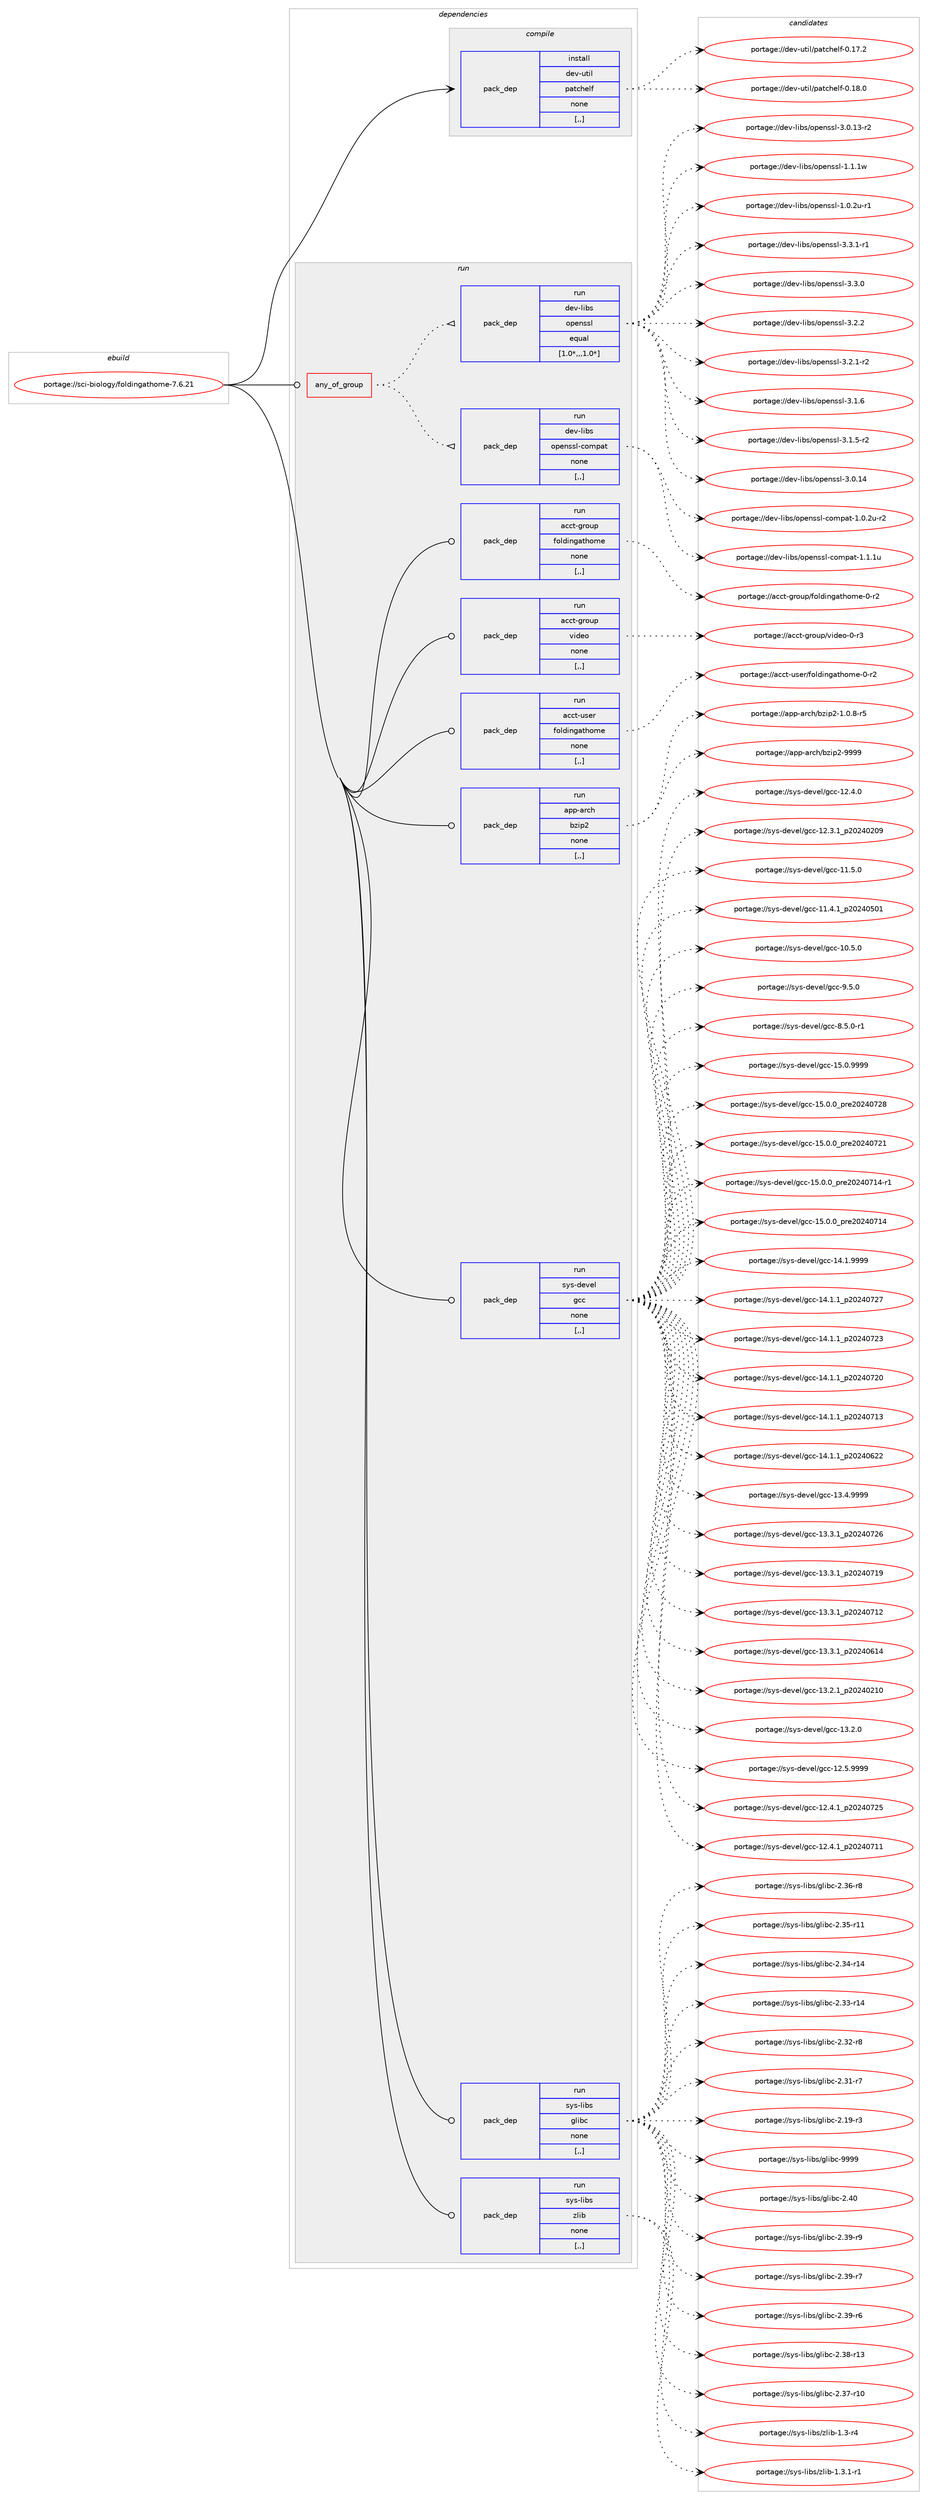 digraph prolog {

# *************
# Graph options
# *************

newrank=true;
concentrate=true;
compound=true;
graph [rankdir=LR,fontname=Helvetica,fontsize=10,ranksep=1.5];#, ranksep=2.5, nodesep=0.2];
edge  [arrowhead=vee];
node  [fontname=Helvetica,fontsize=10];

# **********
# The ebuild
# **********

subgraph cluster_leftcol {
color=gray;
label=<<i>ebuild</i>>;
id [label="portage://sci-biology/foldingathome-7.6.21", color=red, width=4, href="../sci-biology/foldingathome-7.6.21.svg"];
}

# ****************
# The dependencies
# ****************

subgraph cluster_midcol {
color=gray;
label=<<i>dependencies</i>>;
subgraph cluster_compile {
fillcolor="#eeeeee";
style=filled;
label=<<i>compile</i>>;
subgraph pack285688 {
dependency392418 [label=<<TABLE BORDER="0" CELLBORDER="1" CELLSPACING="0" CELLPADDING="4" WIDTH="220"><TR><TD ROWSPAN="6" CELLPADDING="30">pack_dep</TD></TR><TR><TD WIDTH="110">install</TD></TR><TR><TD>dev-util</TD></TR><TR><TD>patchelf</TD></TR><TR><TD>none</TD></TR><TR><TD>[,,]</TD></TR></TABLE>>, shape=none, color=blue];
}
id:e -> dependency392418:w [weight=20,style="solid",arrowhead="vee"];
}
subgraph cluster_compileandrun {
fillcolor="#eeeeee";
style=filled;
label=<<i>compile and run</i>>;
}
subgraph cluster_run {
fillcolor="#eeeeee";
style=filled;
label=<<i>run</i>>;
subgraph any2602 {
dependency392419 [label=<<TABLE BORDER="0" CELLBORDER="1" CELLSPACING="0" CELLPADDING="4"><TR><TD CELLPADDING="10">any_of_group</TD></TR></TABLE>>, shape=none, color=red];subgraph pack285689 {
dependency392420 [label=<<TABLE BORDER="0" CELLBORDER="1" CELLSPACING="0" CELLPADDING="4" WIDTH="220"><TR><TD ROWSPAN="6" CELLPADDING="30">pack_dep</TD></TR><TR><TD WIDTH="110">run</TD></TR><TR><TD>dev-libs</TD></TR><TR><TD>openssl-compat</TD></TR><TR><TD>none</TD></TR><TR><TD>[,,]</TD></TR></TABLE>>, shape=none, color=blue];
}
dependency392419:e -> dependency392420:w [weight=20,style="dotted",arrowhead="oinv"];
subgraph pack285690 {
dependency392421 [label=<<TABLE BORDER="0" CELLBORDER="1" CELLSPACING="0" CELLPADDING="4" WIDTH="220"><TR><TD ROWSPAN="6" CELLPADDING="30">pack_dep</TD></TR><TR><TD WIDTH="110">run</TD></TR><TR><TD>dev-libs</TD></TR><TR><TD>openssl</TD></TR><TR><TD>equal</TD></TR><TR><TD>[1.0*,,,1.0*]</TD></TR></TABLE>>, shape=none, color=blue];
}
dependency392419:e -> dependency392421:w [weight=20,style="dotted",arrowhead="oinv"];
}
id:e -> dependency392419:w [weight=20,style="solid",arrowhead="odot"];
subgraph pack285691 {
dependency392422 [label=<<TABLE BORDER="0" CELLBORDER="1" CELLSPACING="0" CELLPADDING="4" WIDTH="220"><TR><TD ROWSPAN="6" CELLPADDING="30">pack_dep</TD></TR><TR><TD WIDTH="110">run</TD></TR><TR><TD>acct-group</TD></TR><TR><TD>foldingathome</TD></TR><TR><TD>none</TD></TR><TR><TD>[,,]</TD></TR></TABLE>>, shape=none, color=blue];
}
id:e -> dependency392422:w [weight=20,style="solid",arrowhead="odot"];
subgraph pack285692 {
dependency392423 [label=<<TABLE BORDER="0" CELLBORDER="1" CELLSPACING="0" CELLPADDING="4" WIDTH="220"><TR><TD ROWSPAN="6" CELLPADDING="30">pack_dep</TD></TR><TR><TD WIDTH="110">run</TD></TR><TR><TD>acct-group</TD></TR><TR><TD>video</TD></TR><TR><TD>none</TD></TR><TR><TD>[,,]</TD></TR></TABLE>>, shape=none, color=blue];
}
id:e -> dependency392423:w [weight=20,style="solid",arrowhead="odot"];
subgraph pack285693 {
dependency392424 [label=<<TABLE BORDER="0" CELLBORDER="1" CELLSPACING="0" CELLPADDING="4" WIDTH="220"><TR><TD ROWSPAN="6" CELLPADDING="30">pack_dep</TD></TR><TR><TD WIDTH="110">run</TD></TR><TR><TD>acct-user</TD></TR><TR><TD>foldingathome</TD></TR><TR><TD>none</TD></TR><TR><TD>[,,]</TD></TR></TABLE>>, shape=none, color=blue];
}
id:e -> dependency392424:w [weight=20,style="solid",arrowhead="odot"];
subgraph pack285694 {
dependency392425 [label=<<TABLE BORDER="0" CELLBORDER="1" CELLSPACING="0" CELLPADDING="4" WIDTH="220"><TR><TD ROWSPAN="6" CELLPADDING="30">pack_dep</TD></TR><TR><TD WIDTH="110">run</TD></TR><TR><TD>app-arch</TD></TR><TR><TD>bzip2</TD></TR><TR><TD>none</TD></TR><TR><TD>[,,]</TD></TR></TABLE>>, shape=none, color=blue];
}
id:e -> dependency392425:w [weight=20,style="solid",arrowhead="odot"];
subgraph pack285695 {
dependency392426 [label=<<TABLE BORDER="0" CELLBORDER="1" CELLSPACING="0" CELLPADDING="4" WIDTH="220"><TR><TD ROWSPAN="6" CELLPADDING="30">pack_dep</TD></TR><TR><TD WIDTH="110">run</TD></TR><TR><TD>sys-devel</TD></TR><TR><TD>gcc</TD></TR><TR><TD>none</TD></TR><TR><TD>[,,]</TD></TR></TABLE>>, shape=none, color=blue];
}
id:e -> dependency392426:w [weight=20,style="solid",arrowhead="odot"];
subgraph pack285696 {
dependency392427 [label=<<TABLE BORDER="0" CELLBORDER="1" CELLSPACING="0" CELLPADDING="4" WIDTH="220"><TR><TD ROWSPAN="6" CELLPADDING="30">pack_dep</TD></TR><TR><TD WIDTH="110">run</TD></TR><TR><TD>sys-libs</TD></TR><TR><TD>glibc</TD></TR><TR><TD>none</TD></TR><TR><TD>[,,]</TD></TR></TABLE>>, shape=none, color=blue];
}
id:e -> dependency392427:w [weight=20,style="solid",arrowhead="odot"];
subgraph pack285697 {
dependency392428 [label=<<TABLE BORDER="0" CELLBORDER="1" CELLSPACING="0" CELLPADDING="4" WIDTH="220"><TR><TD ROWSPAN="6" CELLPADDING="30">pack_dep</TD></TR><TR><TD WIDTH="110">run</TD></TR><TR><TD>sys-libs</TD></TR><TR><TD>zlib</TD></TR><TR><TD>none</TD></TR><TR><TD>[,,]</TD></TR></TABLE>>, shape=none, color=blue];
}
id:e -> dependency392428:w [weight=20,style="solid",arrowhead="odot"];
}
}

# **************
# The candidates
# **************

subgraph cluster_choices {
rank=same;
color=gray;
label=<<i>candidates</i>>;

subgraph choice285688 {
color=black;
nodesep=1;
choice1001011184511711610510847112971169910410110810245484649564648 [label="portage://dev-util/patchelf-0.18.0", color=red, width=4,href="../dev-util/patchelf-0.18.0.svg"];
choice1001011184511711610510847112971169910410110810245484649554650 [label="portage://dev-util/patchelf-0.17.2", color=red, width=4,href="../dev-util/patchelf-0.17.2.svg"];
dependency392418:e -> choice1001011184511711610510847112971169910410110810245484649564648:w [style=dotted,weight="100"];
dependency392418:e -> choice1001011184511711610510847112971169910410110810245484649554650:w [style=dotted,weight="100"];
}
subgraph choice285689 {
color=black;
nodesep=1;
choice100101118451081059811547111112101110115115108459911110911297116454946494649117 [label="portage://dev-libs/openssl-compat-1.1.1u", color=red, width=4,href="../dev-libs/openssl-compat-1.1.1u.svg"];
choice1001011184510810598115471111121011101151151084599111109112971164549464846501174511450 [label="portage://dev-libs/openssl-compat-1.0.2u-r2", color=red, width=4,href="../dev-libs/openssl-compat-1.0.2u-r2.svg"];
dependency392420:e -> choice100101118451081059811547111112101110115115108459911110911297116454946494649117:w [style=dotted,weight="100"];
dependency392420:e -> choice1001011184510810598115471111121011101151151084599111109112971164549464846501174511450:w [style=dotted,weight="100"];
}
subgraph choice285690 {
color=black;
nodesep=1;
choice1001011184510810598115471111121011101151151084551465146494511449 [label="portage://dev-libs/openssl-3.3.1-r1", color=red, width=4,href="../dev-libs/openssl-3.3.1-r1.svg"];
choice100101118451081059811547111112101110115115108455146514648 [label="portage://dev-libs/openssl-3.3.0", color=red, width=4,href="../dev-libs/openssl-3.3.0.svg"];
choice100101118451081059811547111112101110115115108455146504650 [label="portage://dev-libs/openssl-3.2.2", color=red, width=4,href="../dev-libs/openssl-3.2.2.svg"];
choice1001011184510810598115471111121011101151151084551465046494511450 [label="portage://dev-libs/openssl-3.2.1-r2", color=red, width=4,href="../dev-libs/openssl-3.2.1-r2.svg"];
choice100101118451081059811547111112101110115115108455146494654 [label="portage://dev-libs/openssl-3.1.6", color=red, width=4,href="../dev-libs/openssl-3.1.6.svg"];
choice1001011184510810598115471111121011101151151084551464946534511450 [label="portage://dev-libs/openssl-3.1.5-r2", color=red, width=4,href="../dev-libs/openssl-3.1.5-r2.svg"];
choice10010111845108105981154711111210111011511510845514648464952 [label="portage://dev-libs/openssl-3.0.14", color=red, width=4,href="../dev-libs/openssl-3.0.14.svg"];
choice100101118451081059811547111112101110115115108455146484649514511450 [label="portage://dev-libs/openssl-3.0.13-r2", color=red, width=4,href="../dev-libs/openssl-3.0.13-r2.svg"];
choice100101118451081059811547111112101110115115108454946494649119 [label="portage://dev-libs/openssl-1.1.1w", color=red, width=4,href="../dev-libs/openssl-1.1.1w.svg"];
choice1001011184510810598115471111121011101151151084549464846501174511449 [label="portage://dev-libs/openssl-1.0.2u-r1", color=red, width=4,href="../dev-libs/openssl-1.0.2u-r1.svg"];
dependency392421:e -> choice1001011184510810598115471111121011101151151084551465146494511449:w [style=dotted,weight="100"];
dependency392421:e -> choice100101118451081059811547111112101110115115108455146514648:w [style=dotted,weight="100"];
dependency392421:e -> choice100101118451081059811547111112101110115115108455146504650:w [style=dotted,weight="100"];
dependency392421:e -> choice1001011184510810598115471111121011101151151084551465046494511450:w [style=dotted,weight="100"];
dependency392421:e -> choice100101118451081059811547111112101110115115108455146494654:w [style=dotted,weight="100"];
dependency392421:e -> choice1001011184510810598115471111121011101151151084551464946534511450:w [style=dotted,weight="100"];
dependency392421:e -> choice10010111845108105981154711111210111011511510845514648464952:w [style=dotted,weight="100"];
dependency392421:e -> choice100101118451081059811547111112101110115115108455146484649514511450:w [style=dotted,weight="100"];
dependency392421:e -> choice100101118451081059811547111112101110115115108454946494649119:w [style=dotted,weight="100"];
dependency392421:e -> choice1001011184510810598115471111121011101151151084549464846501174511449:w [style=dotted,weight="100"];
}
subgraph choice285691 {
color=black;
nodesep=1;
choice97999911645103114111117112471021111081001051101039711610411110910145484511450 [label="portage://acct-group/foldingathome-0-r2", color=red, width=4,href="../acct-group/foldingathome-0-r2.svg"];
dependency392422:e -> choice97999911645103114111117112471021111081001051101039711610411110910145484511450:w [style=dotted,weight="100"];
}
subgraph choice285692 {
color=black;
nodesep=1;
choice979999116451031141111171124711810510010111145484511451 [label="portage://acct-group/video-0-r3", color=red, width=4,href="../acct-group/video-0-r3.svg"];
dependency392423:e -> choice979999116451031141111171124711810510010111145484511451:w [style=dotted,weight="100"];
}
subgraph choice285693 {
color=black;
nodesep=1;
choice97999911645117115101114471021111081001051101039711610411110910145484511450 [label="portage://acct-user/foldingathome-0-r2", color=red, width=4,href="../acct-user/foldingathome-0-r2.svg"];
dependency392424:e -> choice97999911645117115101114471021111081001051101039711610411110910145484511450:w [style=dotted,weight="100"];
}
subgraph choice285694 {
color=black;
nodesep=1;
choice971121124597114991044798122105112504557575757 [label="portage://app-arch/bzip2-9999", color=red, width=4,href="../app-arch/bzip2-9999.svg"];
choice971121124597114991044798122105112504549464846564511453 [label="portage://app-arch/bzip2-1.0.8-r5", color=red, width=4,href="../app-arch/bzip2-1.0.8-r5.svg"];
dependency392425:e -> choice971121124597114991044798122105112504557575757:w [style=dotted,weight="100"];
dependency392425:e -> choice971121124597114991044798122105112504549464846564511453:w [style=dotted,weight="100"];
}
subgraph choice285695 {
color=black;
nodesep=1;
choice1151211154510010111810110847103999945495346484657575757 [label="portage://sys-devel/gcc-15.0.9999", color=red, width=4,href="../sys-devel/gcc-15.0.9999.svg"];
choice1151211154510010111810110847103999945495346484648951121141015048505248555056 [label="portage://sys-devel/gcc-15.0.0_pre20240728", color=red, width=4,href="../sys-devel/gcc-15.0.0_pre20240728.svg"];
choice1151211154510010111810110847103999945495346484648951121141015048505248555049 [label="portage://sys-devel/gcc-15.0.0_pre20240721", color=red, width=4,href="../sys-devel/gcc-15.0.0_pre20240721.svg"];
choice11512111545100101118101108471039999454953464846489511211410150485052485549524511449 [label="portage://sys-devel/gcc-15.0.0_pre20240714-r1", color=red, width=4,href="../sys-devel/gcc-15.0.0_pre20240714-r1.svg"];
choice1151211154510010111810110847103999945495346484648951121141015048505248554952 [label="portage://sys-devel/gcc-15.0.0_pre20240714", color=red, width=4,href="../sys-devel/gcc-15.0.0_pre20240714.svg"];
choice1151211154510010111810110847103999945495246494657575757 [label="portage://sys-devel/gcc-14.1.9999", color=red, width=4,href="../sys-devel/gcc-14.1.9999.svg"];
choice1151211154510010111810110847103999945495246494649951125048505248555055 [label="portage://sys-devel/gcc-14.1.1_p20240727", color=red, width=4,href="../sys-devel/gcc-14.1.1_p20240727.svg"];
choice1151211154510010111810110847103999945495246494649951125048505248555051 [label="portage://sys-devel/gcc-14.1.1_p20240723", color=red, width=4,href="../sys-devel/gcc-14.1.1_p20240723.svg"];
choice1151211154510010111810110847103999945495246494649951125048505248555048 [label="portage://sys-devel/gcc-14.1.1_p20240720", color=red, width=4,href="../sys-devel/gcc-14.1.1_p20240720.svg"];
choice1151211154510010111810110847103999945495246494649951125048505248554951 [label="portage://sys-devel/gcc-14.1.1_p20240713", color=red, width=4,href="../sys-devel/gcc-14.1.1_p20240713.svg"];
choice1151211154510010111810110847103999945495246494649951125048505248545050 [label="portage://sys-devel/gcc-14.1.1_p20240622", color=red, width=4,href="../sys-devel/gcc-14.1.1_p20240622.svg"];
choice1151211154510010111810110847103999945495146524657575757 [label="portage://sys-devel/gcc-13.4.9999", color=red, width=4,href="../sys-devel/gcc-13.4.9999.svg"];
choice1151211154510010111810110847103999945495146514649951125048505248555054 [label="portage://sys-devel/gcc-13.3.1_p20240726", color=red, width=4,href="../sys-devel/gcc-13.3.1_p20240726.svg"];
choice1151211154510010111810110847103999945495146514649951125048505248554957 [label="portage://sys-devel/gcc-13.3.1_p20240719", color=red, width=4,href="../sys-devel/gcc-13.3.1_p20240719.svg"];
choice1151211154510010111810110847103999945495146514649951125048505248554950 [label="portage://sys-devel/gcc-13.3.1_p20240712", color=red, width=4,href="../sys-devel/gcc-13.3.1_p20240712.svg"];
choice1151211154510010111810110847103999945495146514649951125048505248544952 [label="portage://sys-devel/gcc-13.3.1_p20240614", color=red, width=4,href="../sys-devel/gcc-13.3.1_p20240614.svg"];
choice1151211154510010111810110847103999945495146504649951125048505248504948 [label="portage://sys-devel/gcc-13.2.1_p20240210", color=red, width=4,href="../sys-devel/gcc-13.2.1_p20240210.svg"];
choice1151211154510010111810110847103999945495146504648 [label="portage://sys-devel/gcc-13.2.0", color=red, width=4,href="../sys-devel/gcc-13.2.0.svg"];
choice1151211154510010111810110847103999945495046534657575757 [label="portage://sys-devel/gcc-12.5.9999", color=red, width=4,href="../sys-devel/gcc-12.5.9999.svg"];
choice1151211154510010111810110847103999945495046524649951125048505248555053 [label="portage://sys-devel/gcc-12.4.1_p20240725", color=red, width=4,href="../sys-devel/gcc-12.4.1_p20240725.svg"];
choice1151211154510010111810110847103999945495046524649951125048505248554949 [label="portage://sys-devel/gcc-12.4.1_p20240711", color=red, width=4,href="../sys-devel/gcc-12.4.1_p20240711.svg"];
choice1151211154510010111810110847103999945495046524648 [label="portage://sys-devel/gcc-12.4.0", color=red, width=4,href="../sys-devel/gcc-12.4.0.svg"];
choice1151211154510010111810110847103999945495046514649951125048505248504857 [label="portage://sys-devel/gcc-12.3.1_p20240209", color=red, width=4,href="../sys-devel/gcc-12.3.1_p20240209.svg"];
choice1151211154510010111810110847103999945494946534648 [label="portage://sys-devel/gcc-11.5.0", color=red, width=4,href="../sys-devel/gcc-11.5.0.svg"];
choice1151211154510010111810110847103999945494946524649951125048505248534849 [label="portage://sys-devel/gcc-11.4.1_p20240501", color=red, width=4,href="../sys-devel/gcc-11.4.1_p20240501.svg"];
choice1151211154510010111810110847103999945494846534648 [label="portage://sys-devel/gcc-10.5.0", color=red, width=4,href="../sys-devel/gcc-10.5.0.svg"];
choice11512111545100101118101108471039999455746534648 [label="portage://sys-devel/gcc-9.5.0", color=red, width=4,href="../sys-devel/gcc-9.5.0.svg"];
choice115121115451001011181011084710399994556465346484511449 [label="portage://sys-devel/gcc-8.5.0-r1", color=red, width=4,href="../sys-devel/gcc-8.5.0-r1.svg"];
dependency392426:e -> choice1151211154510010111810110847103999945495346484657575757:w [style=dotted,weight="100"];
dependency392426:e -> choice1151211154510010111810110847103999945495346484648951121141015048505248555056:w [style=dotted,weight="100"];
dependency392426:e -> choice1151211154510010111810110847103999945495346484648951121141015048505248555049:w [style=dotted,weight="100"];
dependency392426:e -> choice11512111545100101118101108471039999454953464846489511211410150485052485549524511449:w [style=dotted,weight="100"];
dependency392426:e -> choice1151211154510010111810110847103999945495346484648951121141015048505248554952:w [style=dotted,weight="100"];
dependency392426:e -> choice1151211154510010111810110847103999945495246494657575757:w [style=dotted,weight="100"];
dependency392426:e -> choice1151211154510010111810110847103999945495246494649951125048505248555055:w [style=dotted,weight="100"];
dependency392426:e -> choice1151211154510010111810110847103999945495246494649951125048505248555051:w [style=dotted,weight="100"];
dependency392426:e -> choice1151211154510010111810110847103999945495246494649951125048505248555048:w [style=dotted,weight="100"];
dependency392426:e -> choice1151211154510010111810110847103999945495246494649951125048505248554951:w [style=dotted,weight="100"];
dependency392426:e -> choice1151211154510010111810110847103999945495246494649951125048505248545050:w [style=dotted,weight="100"];
dependency392426:e -> choice1151211154510010111810110847103999945495146524657575757:w [style=dotted,weight="100"];
dependency392426:e -> choice1151211154510010111810110847103999945495146514649951125048505248555054:w [style=dotted,weight="100"];
dependency392426:e -> choice1151211154510010111810110847103999945495146514649951125048505248554957:w [style=dotted,weight="100"];
dependency392426:e -> choice1151211154510010111810110847103999945495146514649951125048505248554950:w [style=dotted,weight="100"];
dependency392426:e -> choice1151211154510010111810110847103999945495146514649951125048505248544952:w [style=dotted,weight="100"];
dependency392426:e -> choice1151211154510010111810110847103999945495146504649951125048505248504948:w [style=dotted,weight="100"];
dependency392426:e -> choice1151211154510010111810110847103999945495146504648:w [style=dotted,weight="100"];
dependency392426:e -> choice1151211154510010111810110847103999945495046534657575757:w [style=dotted,weight="100"];
dependency392426:e -> choice1151211154510010111810110847103999945495046524649951125048505248555053:w [style=dotted,weight="100"];
dependency392426:e -> choice1151211154510010111810110847103999945495046524649951125048505248554949:w [style=dotted,weight="100"];
dependency392426:e -> choice1151211154510010111810110847103999945495046524648:w [style=dotted,weight="100"];
dependency392426:e -> choice1151211154510010111810110847103999945495046514649951125048505248504857:w [style=dotted,weight="100"];
dependency392426:e -> choice1151211154510010111810110847103999945494946534648:w [style=dotted,weight="100"];
dependency392426:e -> choice1151211154510010111810110847103999945494946524649951125048505248534849:w [style=dotted,weight="100"];
dependency392426:e -> choice1151211154510010111810110847103999945494846534648:w [style=dotted,weight="100"];
dependency392426:e -> choice11512111545100101118101108471039999455746534648:w [style=dotted,weight="100"];
dependency392426:e -> choice115121115451001011181011084710399994556465346484511449:w [style=dotted,weight="100"];
}
subgraph choice285696 {
color=black;
nodesep=1;
choice11512111545108105981154710310810598994557575757 [label="portage://sys-libs/glibc-9999", color=red, width=4,href="../sys-libs/glibc-9999.svg"];
choice11512111545108105981154710310810598994550465248 [label="portage://sys-libs/glibc-2.40", color=red, width=4,href="../sys-libs/glibc-2.40.svg"];
choice115121115451081059811547103108105989945504651574511457 [label="portage://sys-libs/glibc-2.39-r9", color=red, width=4,href="../sys-libs/glibc-2.39-r9.svg"];
choice115121115451081059811547103108105989945504651574511455 [label="portage://sys-libs/glibc-2.39-r7", color=red, width=4,href="../sys-libs/glibc-2.39-r7.svg"];
choice115121115451081059811547103108105989945504651574511454 [label="portage://sys-libs/glibc-2.39-r6", color=red, width=4,href="../sys-libs/glibc-2.39-r6.svg"];
choice11512111545108105981154710310810598994550465156451144951 [label="portage://sys-libs/glibc-2.38-r13", color=red, width=4,href="../sys-libs/glibc-2.38-r13.svg"];
choice11512111545108105981154710310810598994550465155451144948 [label="portage://sys-libs/glibc-2.37-r10", color=red, width=4,href="../sys-libs/glibc-2.37-r10.svg"];
choice115121115451081059811547103108105989945504651544511456 [label="portage://sys-libs/glibc-2.36-r8", color=red, width=4,href="../sys-libs/glibc-2.36-r8.svg"];
choice11512111545108105981154710310810598994550465153451144949 [label="portage://sys-libs/glibc-2.35-r11", color=red, width=4,href="../sys-libs/glibc-2.35-r11.svg"];
choice11512111545108105981154710310810598994550465152451144952 [label="portage://sys-libs/glibc-2.34-r14", color=red, width=4,href="../sys-libs/glibc-2.34-r14.svg"];
choice11512111545108105981154710310810598994550465151451144952 [label="portage://sys-libs/glibc-2.33-r14", color=red, width=4,href="../sys-libs/glibc-2.33-r14.svg"];
choice115121115451081059811547103108105989945504651504511456 [label="portage://sys-libs/glibc-2.32-r8", color=red, width=4,href="../sys-libs/glibc-2.32-r8.svg"];
choice115121115451081059811547103108105989945504651494511455 [label="portage://sys-libs/glibc-2.31-r7", color=red, width=4,href="../sys-libs/glibc-2.31-r7.svg"];
choice115121115451081059811547103108105989945504649574511451 [label="portage://sys-libs/glibc-2.19-r3", color=red, width=4,href="../sys-libs/glibc-2.19-r3.svg"];
dependency392427:e -> choice11512111545108105981154710310810598994557575757:w [style=dotted,weight="100"];
dependency392427:e -> choice11512111545108105981154710310810598994550465248:w [style=dotted,weight="100"];
dependency392427:e -> choice115121115451081059811547103108105989945504651574511457:w [style=dotted,weight="100"];
dependency392427:e -> choice115121115451081059811547103108105989945504651574511455:w [style=dotted,weight="100"];
dependency392427:e -> choice115121115451081059811547103108105989945504651574511454:w [style=dotted,weight="100"];
dependency392427:e -> choice11512111545108105981154710310810598994550465156451144951:w [style=dotted,weight="100"];
dependency392427:e -> choice11512111545108105981154710310810598994550465155451144948:w [style=dotted,weight="100"];
dependency392427:e -> choice115121115451081059811547103108105989945504651544511456:w [style=dotted,weight="100"];
dependency392427:e -> choice11512111545108105981154710310810598994550465153451144949:w [style=dotted,weight="100"];
dependency392427:e -> choice11512111545108105981154710310810598994550465152451144952:w [style=dotted,weight="100"];
dependency392427:e -> choice11512111545108105981154710310810598994550465151451144952:w [style=dotted,weight="100"];
dependency392427:e -> choice115121115451081059811547103108105989945504651504511456:w [style=dotted,weight="100"];
dependency392427:e -> choice115121115451081059811547103108105989945504651494511455:w [style=dotted,weight="100"];
dependency392427:e -> choice115121115451081059811547103108105989945504649574511451:w [style=dotted,weight="100"];
}
subgraph choice285697 {
color=black;
nodesep=1;
choice115121115451081059811547122108105984549465146494511449 [label="portage://sys-libs/zlib-1.3.1-r1", color=red, width=4,href="../sys-libs/zlib-1.3.1-r1.svg"];
choice11512111545108105981154712210810598454946514511452 [label="portage://sys-libs/zlib-1.3-r4", color=red, width=4,href="../sys-libs/zlib-1.3-r4.svg"];
dependency392428:e -> choice115121115451081059811547122108105984549465146494511449:w [style=dotted,weight="100"];
dependency392428:e -> choice11512111545108105981154712210810598454946514511452:w [style=dotted,weight="100"];
}
}

}
